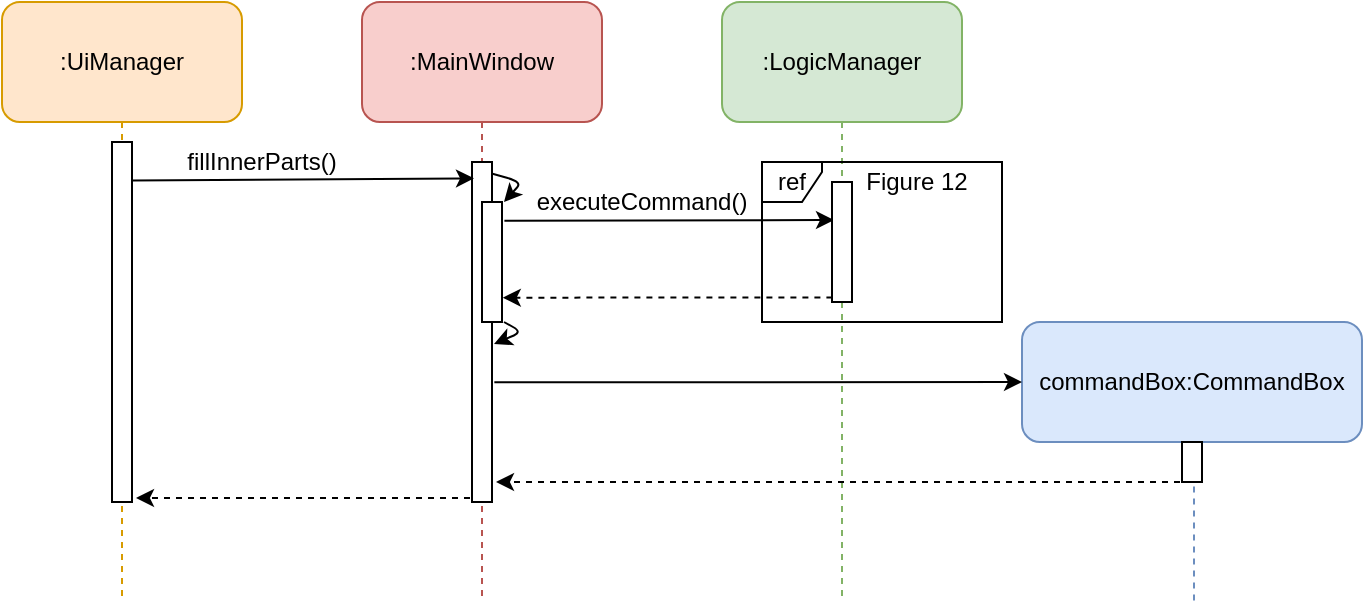 <mxfile version="13.9.2" type="google"><diagram id="-jTFjqCmdXA9_HnFZ3g7" name="Page-1"><mxGraphModel dx="1426" dy="803" grid="1" gridSize="10" guides="1" tooltips="1" connect="1" arrows="1" fold="1" page="1" pageScale="1" pageWidth="827" pageHeight="1169" math="0" shadow="0"><root><mxCell id="0"/><mxCell id="1" parent="0"/><mxCell id="ZZRMw28VVIbjtDJUAoBx-1" value="" style="endArrow=none;dashed=1;html=1;exitX=0.5;exitY=1;exitDx=0;exitDy=0;fillColor=#d5e8d4;strokeColor=#82b366;" edge="1" parent="1" source="ZZRMw28VVIbjtDJUAoBx-7"><mxGeometry width="50" height="50" relative="1" as="geometry"><mxPoint x="399.5" y="220" as="sourcePoint"/><mxPoint x="580" y="460" as="targetPoint"/></mxGeometry></mxCell><mxCell id="ZZRMw28VVIbjtDJUAoBx-2" value="" style="endArrow=none;dashed=1;html=1;exitX=0.5;exitY=1;exitDx=0;exitDy=0;fillColor=#f8cecc;strokeColor=#b85450;" edge="1" parent="1" source="ZZRMw28VVIbjtDJUAoBx-3"><mxGeometry width="50" height="50" relative="1" as="geometry"><mxPoint x="210" y="220" as="sourcePoint"/><mxPoint x="400" y="460" as="targetPoint"/></mxGeometry></mxCell><mxCell id="ZZRMw28VVIbjtDJUAoBx-3" value=":MainWindow" style="rounded=1;whiteSpace=wrap;html=1;fillColor=#f8cecc;strokeColor=#b85450;" vertex="1" parent="1"><mxGeometry x="340" y="160" width="120" height="60" as="geometry"/></mxCell><mxCell id="ZZRMw28VVIbjtDJUAoBx-4" value="" style="html=1;points=[];perimeter=orthogonalPerimeter;" vertex="1" parent="1"><mxGeometry x="395" y="240" width="10" height="170" as="geometry"/></mxCell><mxCell id="ZZRMw28VVIbjtDJUAoBx-5" value="" style="endArrow=classic;html=1;exitX=1.12;exitY=0.157;exitDx=0;exitDy=0;exitPerimeter=0;" edge="1" parent="1" source="ZZRMw28VVIbjtDJUAoBx-12"><mxGeometry width="50" height="50" relative="1" as="geometry"><mxPoint x="410" y="260" as="sourcePoint"/><mxPoint x="576" y="269" as="targetPoint"/></mxGeometry></mxCell><mxCell id="ZZRMw28VVIbjtDJUAoBx-6" value="executeCommand()" style="text;html=1;strokeColor=none;fillColor=none;align=center;verticalAlign=middle;whiteSpace=wrap;rounded=0;" vertex="1" parent="1"><mxGeometry x="460" y="250" width="40" height="20" as="geometry"/></mxCell><mxCell id="ZZRMw28VVIbjtDJUAoBx-7" value=":LogicManager" style="rounded=1;whiteSpace=wrap;html=1;fillColor=#d5e8d4;strokeColor=#82b366;" vertex="1" parent="1"><mxGeometry x="520" y="160" width="120" height="60" as="geometry"/></mxCell><mxCell id="ZZRMw28VVIbjtDJUAoBx-8" value="" style="html=1;points=[];perimeter=orthogonalPerimeter;" vertex="1" parent="1"><mxGeometry x="575" y="250" width="10" height="60" as="geometry"/></mxCell><mxCell id="ZZRMw28VVIbjtDJUAoBx-9" value="ref" style="shape=umlFrame;whiteSpace=wrap;html=1;width=30;height=20;" vertex="1" parent="1"><mxGeometry x="540" y="240" width="120" height="80" as="geometry"/></mxCell><mxCell id="ZZRMw28VVIbjtDJUAoBx-10" value="Figure 12" style="text;html=1;strokeColor=none;fillColor=none;align=center;verticalAlign=middle;whiteSpace=wrap;rounded=0;" vertex="1" parent="1"><mxGeometry x="590" y="240" width="55" height="20" as="geometry"/></mxCell><mxCell id="ZZRMw28VVIbjtDJUAoBx-11" value="" style="endArrow=classic;html=1;exitX=0.02;exitY=0.963;exitDx=0;exitDy=0;exitPerimeter=0;dashed=1;entryX=1.04;entryY=0.797;entryDx=0;entryDy=0;entryPerimeter=0;" edge="1" parent="1" source="ZZRMw28VVIbjtDJUAoBx-8" target="ZZRMw28VVIbjtDJUAoBx-12"><mxGeometry width="50" height="50" relative="1" as="geometry"><mxPoint x="450" y="260" as="sourcePoint"/><mxPoint x="410" y="327" as="targetPoint"/></mxGeometry></mxCell><mxCell id="ZZRMw28VVIbjtDJUAoBx-12" value="" style="html=1;points=[];perimeter=orthogonalPerimeter;" vertex="1" parent="1"><mxGeometry x="400" y="260" width="10" height="60" as="geometry"/></mxCell><mxCell id="ZZRMw28VVIbjtDJUAoBx-13" value="" style="endArrow=classic;html=1;exitX=0.98;exitY=0.034;exitDx=0;exitDy=0;exitPerimeter=0;" edge="1" parent="1" source="ZZRMw28VVIbjtDJUAoBx-4"><mxGeometry width="50" height="50" relative="1" as="geometry"><mxPoint x="450" y="460" as="sourcePoint"/><mxPoint x="411" y="260" as="targetPoint"/><Array as="points"><mxPoint x="420" y="250"/></Array></mxGeometry></mxCell><mxCell id="ZZRMw28VVIbjtDJUAoBx-14" value="" style="endArrow=classic;html=1;exitX=1.1;exitY=1;exitDx=0;exitDy=0;exitPerimeter=0;entryX=1.1;entryY=0.535;entryDx=0;entryDy=0;entryPerimeter=0;" edge="1" parent="1" source="ZZRMw28VVIbjtDJUAoBx-12" target="ZZRMw28VVIbjtDJUAoBx-4"><mxGeometry width="50" height="50" relative="1" as="geometry"><mxPoint x="414.8" y="256.12" as="sourcePoint"/><mxPoint x="440" y="280" as="targetPoint"/><Array as="points"><mxPoint x="420" y="325"/></Array></mxGeometry></mxCell><mxCell id="ZZRMw28VVIbjtDJUAoBx-15" value=":UiManager" style="rounded=1;whiteSpace=wrap;html=1;fillColor=#ffe6cc;strokeColor=#d79b00;" vertex="1" parent="1"><mxGeometry x="160" y="160" width="120" height="60" as="geometry"/></mxCell><mxCell id="ZZRMw28VVIbjtDJUAoBx-16" value="" style="endArrow=none;dashed=1;html=1;exitX=0.5;exitY=1;exitDx=0;exitDy=0;fillColor=#ffe6cc;strokeColor=#d79b00;" edge="1" parent="1" source="ZZRMw28VVIbjtDJUAoBx-15"><mxGeometry width="50" height="50" relative="1" as="geometry"><mxPoint x="450" y="360" as="sourcePoint"/><mxPoint x="220" y="460" as="targetPoint"/></mxGeometry></mxCell><mxCell id="ZZRMw28VVIbjtDJUAoBx-17" value="" style="html=1;points=[];perimeter=orthogonalPerimeter;" vertex="1" parent="1"><mxGeometry x="215" y="230" width="10" height="180" as="geometry"/></mxCell><mxCell id="ZZRMw28VVIbjtDJUAoBx-18" value="" style="endArrow=classic;html=1;entryX=0.1;entryY=0.048;entryDx=0;entryDy=0;entryPerimeter=0;" edge="1" parent="1" target="ZZRMw28VVIbjtDJUAoBx-4"><mxGeometry width="50" height="50" relative="1" as="geometry"><mxPoint x="225" y="249.28" as="sourcePoint"/><mxPoint x="391" y="249" as="targetPoint"/></mxGeometry></mxCell><mxCell id="ZZRMw28VVIbjtDJUAoBx-19" value="fillInnerParts()" style="text;html=1;strokeColor=none;fillColor=none;align=center;verticalAlign=middle;whiteSpace=wrap;rounded=0;" vertex="1" parent="1"><mxGeometry x="270" y="230" width="40" height="20" as="geometry"/></mxCell><mxCell id="ZZRMw28VVIbjtDJUAoBx-20" value="commandBox:CommandBox" style="rounded=1;whiteSpace=wrap;html=1;fillColor=#dae8fc;strokeColor=#6c8ebf;" vertex="1" parent="1"><mxGeometry x="670" y="320" width="170" height="60" as="geometry"/></mxCell><mxCell id="ZZRMw28VVIbjtDJUAoBx-21" value="" style="endArrow=classic;html=1;entryX=0;entryY=0.5;entryDx=0;entryDy=0;exitX=1.117;exitY=0.648;exitDx=0;exitDy=0;exitPerimeter=0;" edge="1" parent="1" source="ZZRMw28VVIbjtDJUAoBx-4" target="ZZRMw28VVIbjtDJUAoBx-20"><mxGeometry width="50" height="50" relative="1" as="geometry"><mxPoint x="410" y="350" as="sourcePoint"/><mxPoint x="586" y="279" as="targetPoint"/></mxGeometry></mxCell><mxCell id="ZZRMw28VVIbjtDJUAoBx-22" value="" style="html=1;points=[];perimeter=orthogonalPerimeter;" vertex="1" parent="1"><mxGeometry x="750" y="380" width="10" height="20" as="geometry"/></mxCell><mxCell id="ZZRMw28VVIbjtDJUAoBx-23" value="" style="endArrow=classic;html=1;dashed=1;" edge="1" parent="1"><mxGeometry width="50" height="50" relative="1" as="geometry"><mxPoint x="755" y="400" as="sourcePoint"/><mxPoint x="407" y="400" as="targetPoint"/></mxGeometry></mxCell><mxCell id="ZZRMw28VVIbjtDJUAoBx-24" value="" style="endArrow=classic;html=1;dashed=1;exitX=-0.1;exitY=0.988;exitDx=0;exitDy=0;exitPerimeter=0;" edge="1" parent="1" source="ZZRMw28VVIbjtDJUAoBx-4"><mxGeometry width="50" height="50" relative="1" as="geometry"><mxPoint x="395" y="413" as="sourcePoint"/><mxPoint x="227" y="408" as="targetPoint"/></mxGeometry></mxCell><mxCell id="ZZRMw28VVIbjtDJUAoBx-25" value="" style="endArrow=none;dashed=1;html=1;exitX=0.6;exitY=1.11;exitDx=0;exitDy=0;exitPerimeter=0;fillColor=#dae8fc;strokeColor=#6c8ebf;" edge="1" parent="1" source="ZZRMw28VVIbjtDJUAoBx-22"><mxGeometry width="50" height="50" relative="1" as="geometry"><mxPoint x="450" y="560" as="sourcePoint"/><mxPoint x="756" y="460" as="targetPoint"/></mxGeometry></mxCell></root></mxGraphModel></diagram></mxfile>